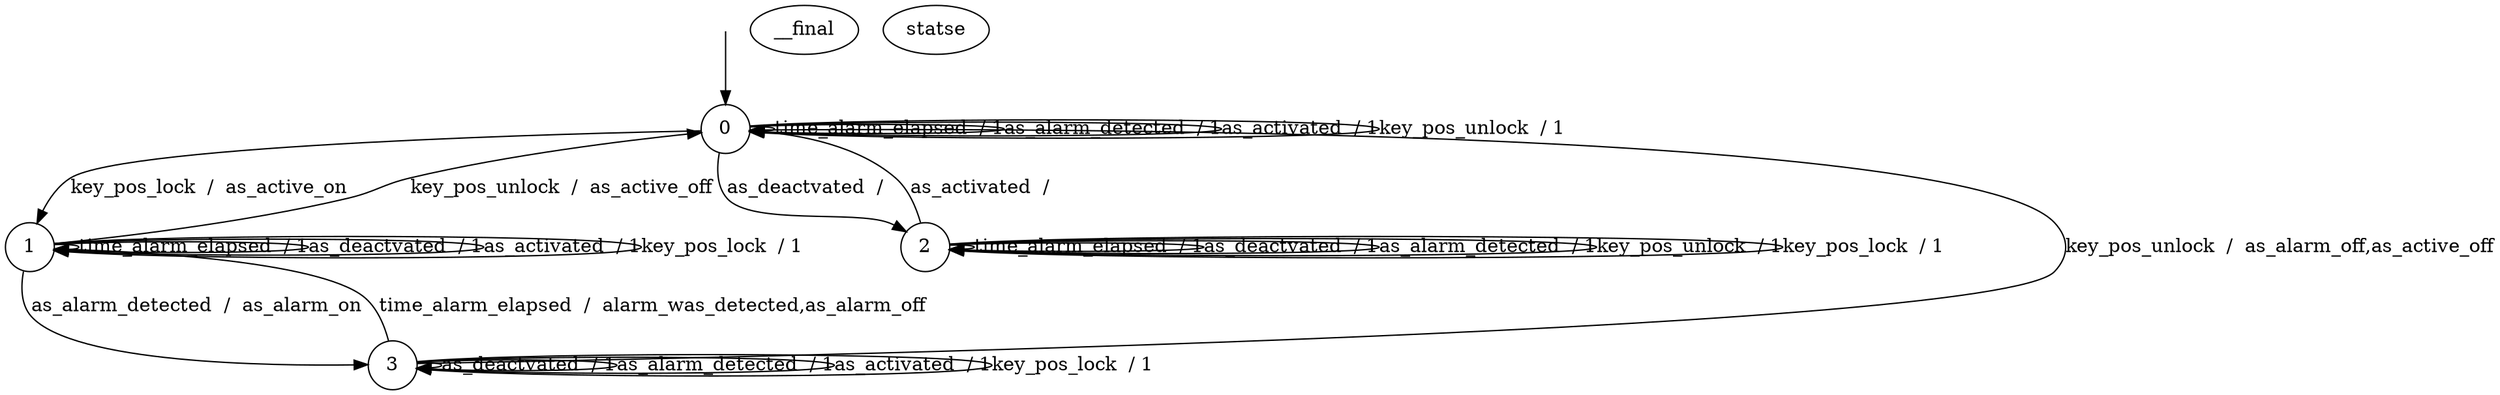 digraph g {

	s0 [shape="circle" label="0"];
	s1 [shape="circle" label="1"];
	s2 [shape="circle" label="2"];
	s3 [shape="circle" label="3"];
	s0 -> s0 [label="time_alarm_elapsed  / 1"];
	s0 -> s2 [label="as_deactvated  /  "];
	s0 -> s0 [label="as_alarm_detected  / 1"];
	s0 -> s0 [label="as_activated  / 1"];
	s0 -> s0 [label="key_pos_unlock  / 1"];
	s0 -> s1 [label="key_pos_lock  /  as_active_on"];
	s1 -> s1 [label="time_alarm_elapsed  / 1"];
	s1 -> s1 [label="as_deactvated  / 1"];
	s1 -> s3 [label="as_alarm_detected  /  as_alarm_on"];
	s1 -> s1 [label="as_activated  / 1"];
	s1 -> s0 [label="key_pos_unlock  /  as_active_off"];
	s1 -> s1 [label="key_pos_lock  / 1"];
	s2 -> s2 [label="time_alarm_elapsed  / 1"];
	s2 -> s2 [label="as_deactvated  / 1"];
	s2 -> s2 [label="as_alarm_detected  / 1"];
	s2 -> s0 [label="as_activated  /  "];
	s2 -> s2 [label="key_pos_unlock  / 1"];
	s2 -> s2 [label="key_pos_lock  / 1"];
	s3 -> s1 [label="time_alarm_elapsed  /  alarm_was_detected,as_alarm_off"];
	s3 -> s3 [label="as_deactvated  / 1"];
	s3 -> s3 [label="as_alarm_detected  / 1"];
	s3 -> s3 [label="as_activated  / 1"];
	s3 -> s0 [label="key_pos_unlock  /  as_alarm_off,as_active_off"];
	s3 -> s3 [label="key_pos_lock  / 1"];

__start0 [label="" shape="none" width="0" height="0"];
__start0 -> s0;
__final statse{
    s1
    s3
}
}
